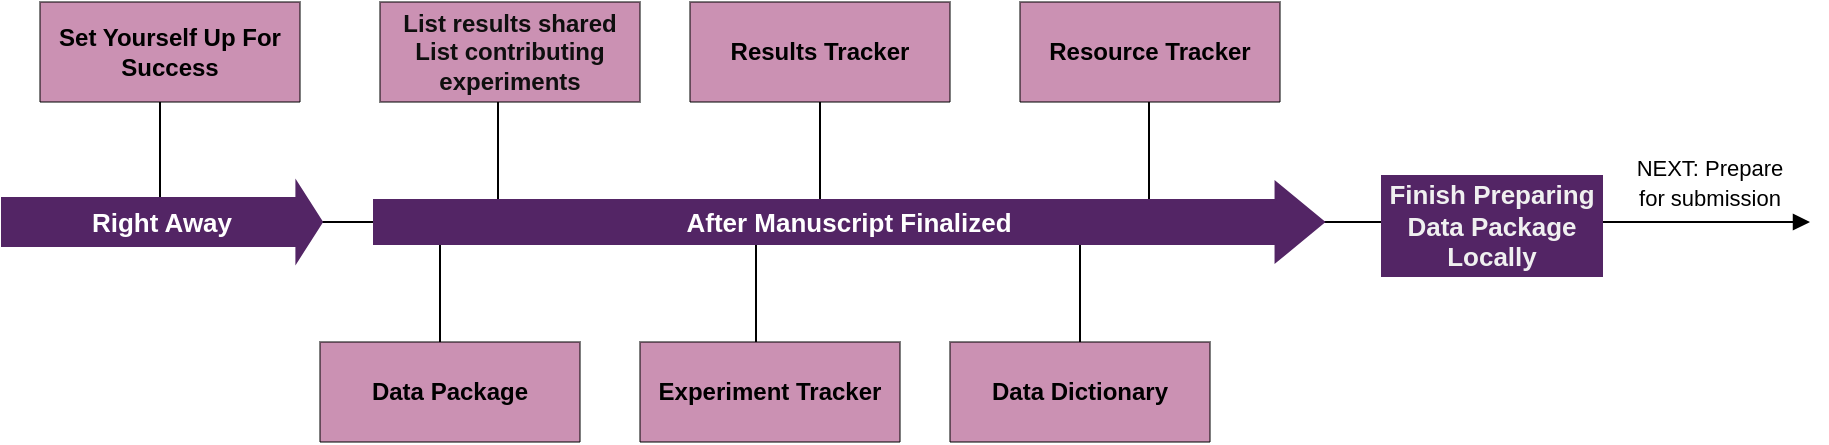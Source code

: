 <mxfile>
    <diagram id="kfqbYSQvsbw34wrSjgwR" name="Page-1">
        <mxGraphModel dx="1174" dy="787" grid="1" gridSize="10" guides="1" tooltips="1" connect="1" arrows="1" fold="1" page="1" pageScale="1" pageWidth="850" pageHeight="1100" math="0" shadow="0">
            <root>
                <mxCell id="0"/>
                <mxCell id="1" parent="0"/>
                <UserObject label="&lt;font style=&quot;font-size: 11px;&quot;&gt;NEXT: Prepare for submission&lt;/font&gt;" link="../../../submit/#placeholder" id="69">
                    <mxCell style="rounded=0;whiteSpace=wrap;html=1;strokeColor=none;" parent="1" vertex="1">
                        <mxGeometry x="840" y="360" width="80" height="40" as="geometry"/>
                    </mxCell>
                </UserObject>
                <mxCell id="2" value="" style="endArrow=block;html=1;rounded=0;endFill=1;startArrow=none;" parent="1" edge="1">
                    <mxGeometry width="50" height="50" relative="1" as="geometry">
                        <mxPoint x="40" y="400" as="sourcePoint"/>
                        <mxPoint x="930" y="400" as="targetPoint"/>
                    </mxGeometry>
                </mxCell>
                <mxCell id="5" value="Finish Preparing Data Package Locally" style="rounded=0;whiteSpace=wrap;html=1;fillColor=#532565;fontColor=#F0F0F0;fontStyle=1;glass=0;fontSize=13;strokeColor=#532565;" parent="1" vertex="1">
                    <mxGeometry x="716" y="377" width="110" height="50" as="geometry"/>
                </mxCell>
                <UserObject label="List results shared&lt;br&gt;List contributing experiments" link="#make-a-list-of-results-shared-and-contributing-experiments" id="10">
                    <mxCell style="rounded=0;whiteSpace=wrap;html=1;fillColor=#982568;fontColor=#0F0F0F;fontStyle=1;opacity=50;" parent="1" vertex="1">
                        <mxGeometry x="215" y="290" width="130" height="50" as="geometry"/>
                    </mxCell>
                </UserObject>
                <mxCell id="24" value="" style="endArrow=none;html=1;fontColor=#0F0F0F;rounded=0;" parent="1" edge="1">
                    <mxGeometry width="50" height="50" relative="1" as="geometry">
                        <mxPoint x="274" y="400" as="sourcePoint"/>
                        <mxPoint x="274" y="340" as="targetPoint"/>
                    </mxGeometry>
                </mxCell>
                <mxCell id="25" value="" style="endArrow=none;html=1;fontColor=#0F0F0F;rounded=0;" parent="1" edge="1">
                    <mxGeometry width="50" height="50" relative="1" as="geometry">
                        <mxPoint x="435" y="400" as="sourcePoint"/>
                        <mxPoint x="435" y="340" as="targetPoint"/>
                    </mxGeometry>
                </mxCell>
                <mxCell id="26" value="" style="endArrow=none;html=1;fontColor=#0F0F0F;rounded=0;" parent="1" edge="1">
                    <mxGeometry width="50" height="50" relative="1" as="geometry">
                        <mxPoint x="403" y="460" as="sourcePoint"/>
                        <mxPoint x="403" y="400" as="targetPoint"/>
                    </mxGeometry>
                </mxCell>
                <mxCell id="28" value="" style="endArrow=none;html=1;fontColor=#0F0F0F;rounded=0;" parent="1" edge="1">
                    <mxGeometry width="50" height="50" relative="1" as="geometry">
                        <mxPoint x="245" y="400" as="sourcePoint"/>
                        <mxPoint x="245" y="460" as="targetPoint"/>
                    </mxGeometry>
                </mxCell>
                <mxCell id="31" value="" style="endArrow=none;html=1;fontColor=#0F0F0F;rounded=0;" parent="1" edge="1">
                    <mxGeometry width="50" height="50" relative="1" as="geometry">
                        <mxPoint x="565" y="400" as="sourcePoint"/>
                        <mxPoint x="565" y="460" as="targetPoint"/>
                    </mxGeometry>
                </mxCell>
                <mxCell id="34" value="" style="endArrow=none;html=1;fontColor=#0F0F0F;rounded=0;" parent="1" edge="1">
                    <mxGeometry width="50" height="50" relative="1" as="geometry">
                        <mxPoint x="599.5" y="340" as="sourcePoint"/>
                        <mxPoint x="599.5" y="400" as="targetPoint"/>
                    </mxGeometry>
                </mxCell>
                <UserObject label="&lt;b&gt;Data Package&lt;/b&gt;" link="#initialize-your-data-package" id="45">
                    <mxCell style="swimlane;fontStyle=0;childLayout=stackLayout;horizontal=1;startSize=50;horizontalStack=0;resizeParent=1;resizeParentMax=0;resizeLast=0;collapsible=1;marginBottom=0;whiteSpace=wrap;html=1;rounded=0;shadow=0;glass=0;fillColor=#982568;gradientColor=none;gradientDirection=radial;opacity=50;movable=1;resizable=1;rotatable=1;deletable=1;editable=1;connectable=1;noLabel=0;expand=1;flipV=0;" parent="1" vertex="1" collapsed="1">
                        <mxGeometry x="185" y="460" width="130" height="50" as="geometry">
                            <mxRectangle x="210" y="460" width="120" height="110" as="alternateBounds"/>
                        </mxGeometry>
                    </mxCell>
                </UserObject>
                <mxCell id="46" value="Initialize data package" style="text;strokeColor=default;fillColor=#FFFFFF;align=center;verticalAlign=middle;spacingLeft=4;spacingRight=4;overflow=hidden;points=[[0,0.5],[1,0.5]];portConstraint=eastwest;rotatable=0;whiteSpace=wrap;html=1;rounded=0;shadow=0;glass=0;" parent="45" vertex="1">
                    <mxGeometry y="50" width="120" height="60" as="geometry"/>
                </mxCell>
                <UserObject label="&lt;b&gt;Results Tracker&lt;/b&gt;" link="#start-your-results-trackers-one-per-manuscript" id="48">
                    <mxCell style="swimlane;fontStyle=0;childLayout=stackLayout;horizontal=1;startSize=50;horizontalStack=0;resizeParent=1;resizeParentMax=0;resizeLast=0;collapsible=1;marginBottom=0;whiteSpace=wrap;html=1;rounded=0;shadow=0;glass=0;fillColor=#982568;gradientColor=none;gradientDirection=radial;opacity=50;" parent="1" vertex="1" collapsed="1">
                        <mxGeometry x="370" y="290" width="130" height="50" as="geometry">
                            <mxRectangle x="520" y="460" width="120" height="140" as="alternateBounds"/>
                        </mxGeometry>
                    </mxCell>
                </UserObject>
                <mxCell id="49" value="For each shared result, document the files the result depends upon (e.g., processed data, code, etc.)" style="text;strokeColor=default;fillColor=#FFFFFF;align=left;verticalAlign=middle;spacingLeft=4;spacingRight=4;overflow=hidden;points=[[0,0.5],[1,0.5]];portConstraint=eastwest;rotatable=0;whiteSpace=wrap;html=1;rounded=0;shadow=0;glass=0;" parent="48" vertex="1">
                    <mxGeometry y="50" width="120" height="90" as="geometry"/>
                </mxCell>
                <UserObject label="&lt;b&gt;Data Dictionary&lt;/b&gt;" link="#create-your-data-dictionaries" id="54">
                    <mxCell style="swimlane;fontStyle=0;childLayout=stackLayout;horizontal=1;startSize=50;horizontalStack=0;resizeParent=1;resizeParentMax=0;resizeLast=0;collapsible=1;marginBottom=0;whiteSpace=wrap;html=1;rounded=0;shadow=0;glass=0;fillColor=#982568;gradientColor=none;gradientDirection=radial;opacity=50;arcSize=15;swimlaneFillColor=none;" parent="1" vertex="1" collapsed="1">
                        <mxGeometry x="500" y="460" width="130" height="50" as="geometry">
                            <mxRectangle x="590" y="290" width="120" height="130" as="alternateBounds"/>
                        </mxGeometry>
                    </mxCell>
                </UserObject>
                <mxCell id="55" value="If any shared result depends upon a tabular data file, document the variables in that file." style="text;strokeColor=default;fillColor=#FFFFFF;align=left;verticalAlign=middle;spacingLeft=4;spacingRight=4;overflow=hidden;points=[[0,0.5],[1,0.5]];portConstraint=eastwest;rotatable=0;whiteSpace=wrap;html=1;rounded=0;shadow=0;glass=0;" parent="54" vertex="1">
                    <mxGeometry y="50" width="120" height="80" as="geometry"/>
                </mxCell>
                <mxCell id="58" value="" style="endArrow=none;html=1;fontColor=#0F0F0F;rounded=0;" parent="1" edge="1">
                    <mxGeometry width="50" height="50" relative="1" as="geometry">
                        <mxPoint x="105" y="340" as="sourcePoint"/>
                        <mxPoint x="105" y="400" as="targetPoint"/>
                    </mxGeometry>
                </mxCell>
                <UserObject label="Right Away" link="#what-to-do-right-away" id="68">
                    <mxCell style="shape=singleArrow;whiteSpace=wrap;html=1;arrowWidth=0.6;arrowSize=0.08;fillColor=#532565;strokeColor=#532565;fontSize=13;labelBorderColor=none;fontColor=#FFFFFF;fontStyle=1" parent="1" vertex="1">
                        <mxGeometry x="26" y="380" width="160" height="40" as="geometry"/>
                    </mxCell>
                </UserObject>
                <UserObject label="&lt;b&gt;Set Yourself Up For Success&lt;/b&gt;" link="#what-to-do-right-away" id="56">
                    <mxCell style="swimlane;fontStyle=0;childLayout=stackLayout;horizontal=1;startSize=50;horizontalStack=0;resizeParent=1;resizeParentMax=0;resizeLast=0;collapsible=1;marginBottom=0;whiteSpace=wrap;html=1;rounded=0;shadow=0;glass=0;fillColor=#982568;gradientColor=none;gradientDirection=radial;opacity=50;" parent="1" vertex="1" collapsed="1">
                        <mxGeometry x="45" y="290" width="130" height="50" as="geometry">
                            <mxRectangle x="45" y="290" width="120" height="150" as="alternateBounds"/>
                        </mxGeometry>
                    </mxCell>
                </UserObject>
                <mxCell id="57" value="&lt;span style=&quot;&quot;&gt;1. Make sure all files are accessible&lt;/span&gt;" style="text;strokeColor=default;fillColor=#FFFFFF;align=left;verticalAlign=middle;spacingLeft=4;spacingRight=4;overflow=hidden;points=[[0,0.5],[1,0.5]];portConstraint=eastwest;rotatable=0;whiteSpace=wrap;html=1;rounded=0;shadow=0;glass=0;" parent="56" vertex="1">
                    <mxGeometry y="50" width="120" height="40" as="geometry"/>
                </mxCell>
                <mxCell id="67" value="&lt;span style=&quot;&quot;&gt;2. Finalize existing resource file names/ paths&lt;/span&gt;" style="text;strokeColor=default;fillColor=#FFFFFF;align=left;verticalAlign=middle;spacingLeft=4;spacingRight=4;overflow=hidden;points=[[0,0.5],[1,0.5]];portConstraint=eastwest;rotatable=0;whiteSpace=wrap;html=1;rounded=0;shadow=0;glass=0;" parent="56" vertex="1">
                    <mxGeometry y="90" width="120" height="60" as="geometry"/>
                </mxCell>
                <UserObject label="&lt;font color=&quot;#ffffff&quot; style=&quot;font-size: 13px;&quot;&gt;&lt;b style=&quot;font-size: 13px;&quot;&gt;After Manuscript Finalized&lt;/b&gt;&lt;/font&gt;" link="#what-to-do-when-your-manuscript-is-finalized" id="113">
                    <mxCell style="shape=singleArrow;whiteSpace=wrap;html=1;arrowWidth=0.55;arrowSize=0.051;fillColor=#532565;strokeColor=#532565;fontSize=13;labelBorderColor=none;" parent="1" vertex="1">
                        <mxGeometry x="212" y="380" width="475" height="40" as="geometry"/>
                    </mxCell>
                </UserObject>
                <UserObject label="&lt;b&gt;Resource Tracker&lt;/b&gt;" link="#start-your-resource-tracker" id="50">
                    <mxCell style="swimlane;fontStyle=0;childLayout=stackLayout;horizontal=1;startSize=50;horizontalStack=0;resizeParent=1;resizeParentMax=0;resizeLast=0;collapsible=1;marginBottom=0;whiteSpace=wrap;html=1;rounded=0;shadow=0;glass=0;fillColor=#982568;gradientColor=none;gradientDirection=radial;opacity=50;swimlaneLine=1;" parent="1" vertex="1" collapsed="1">
                        <mxGeometry x="535" y="290" width="130" height="50" as="geometry">
                            <mxRectangle x="535" y="290" width="190" height="250" as="alternateBounds"/>
                        </mxGeometry>
                    </mxCell>
                </UserObject>
                <mxCell id="51" value="&lt;b&gt;Step 1&lt;/b&gt;: Add your manuscript and results tracker to the Resource Tracker, documenting their location and association (e.g., your manuscript depends on your results tracker)." style="text;strokeColor=default;fillColor=#FFFFFF;align=left;verticalAlign=middle;spacingLeft=4;spacingRight=4;overflow=hidden;points=[[0,0.5],[1,0.5]];portConstraint=eastwest;rotatable=0;whiteSpace=wrap;html=1;rounded=0;shadow=0;glass=0;" parent="50" vertex="1">
                    <mxGeometry y="50" width="190" height="90" as="geometry"/>
                </mxCell>
                <mxCell id="53" value="&lt;b&gt;Step 2&lt;/b&gt;: For each final result product shared in your manuscript, add ONLY associated files/dependencies that will be shared in a public repostitory to your Resource Tracker." style="text;strokeColor=default;fillColor=#FFFFFF;align=left;verticalAlign=middle;spacingLeft=4;spacingRight=4;overflow=hidden;points=[[0,0.5],[1,0.5]];portConstraint=eastwest;rotatable=0;whiteSpace=wrap;html=1;rounded=0;shadow=0;glass=0;" parent="50" vertex="1">
                    <mxGeometry y="140" width="190" height="110" as="geometry"/>
                </mxCell>
                <UserObject label="&lt;b&gt;Experiment Tracker&lt;/b&gt;" link="#start-your-experiment-tracker" id="41">
                    <mxCell style="swimlane;fontStyle=0;childLayout=stackLayout;horizontal=1;startSize=50;horizontalStack=0;resizeParent=1;resizeParentMax=0;resizeLast=0;collapsible=1;marginBottom=0;whiteSpace=wrap;html=1;rounded=0;shadow=0;glass=0;fillColor=#982568;gradientColor=none;gradientDirection=radial;opacity=50;" parent="1" vertex="1" collapsed="1">
                        <mxGeometry x="345" y="460" width="130" height="50" as="geometry">
                            <mxRectangle x="375" y="290" width="120" height="110" as="alternateBounds"/>
                        </mxGeometry>
                    </mxCell>
                </UserObject>
                <mxCell id="42" value="Document contributing experiments" style="text;strokeColor=default;fillColor=#FFFFFF;align=center;verticalAlign=middle;spacingLeft=4;spacingRight=4;overflow=hidden;points=[[0,0.5],[1,0.5]];portConstraint=eastwest;rotatable=0;whiteSpace=wrap;html=1;rounded=0;shadow=0;glass=0;" parent="41" vertex="1">
                    <mxGeometry y="50" width="120" height="60" as="geometry"/>
                </mxCell>
            </root>
        </mxGraphModel>
    </diagram>
</mxfile>
